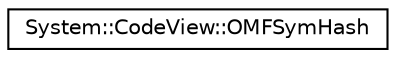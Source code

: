 digraph G
{
  edge [fontname="Helvetica",fontsize="10",labelfontname="Helvetica",labelfontsize="10"];
  node [fontname="Helvetica",fontsize="10",shape=record];
  rankdir="LR";
  Node1 [label="System::CodeView::OMFSymHash",height=0.2,width=0.4,color="black", fillcolor="white", style="filled",URL="$struct_system_1_1_code_view_1_1_o_m_f_sym_hash.html"];
}
